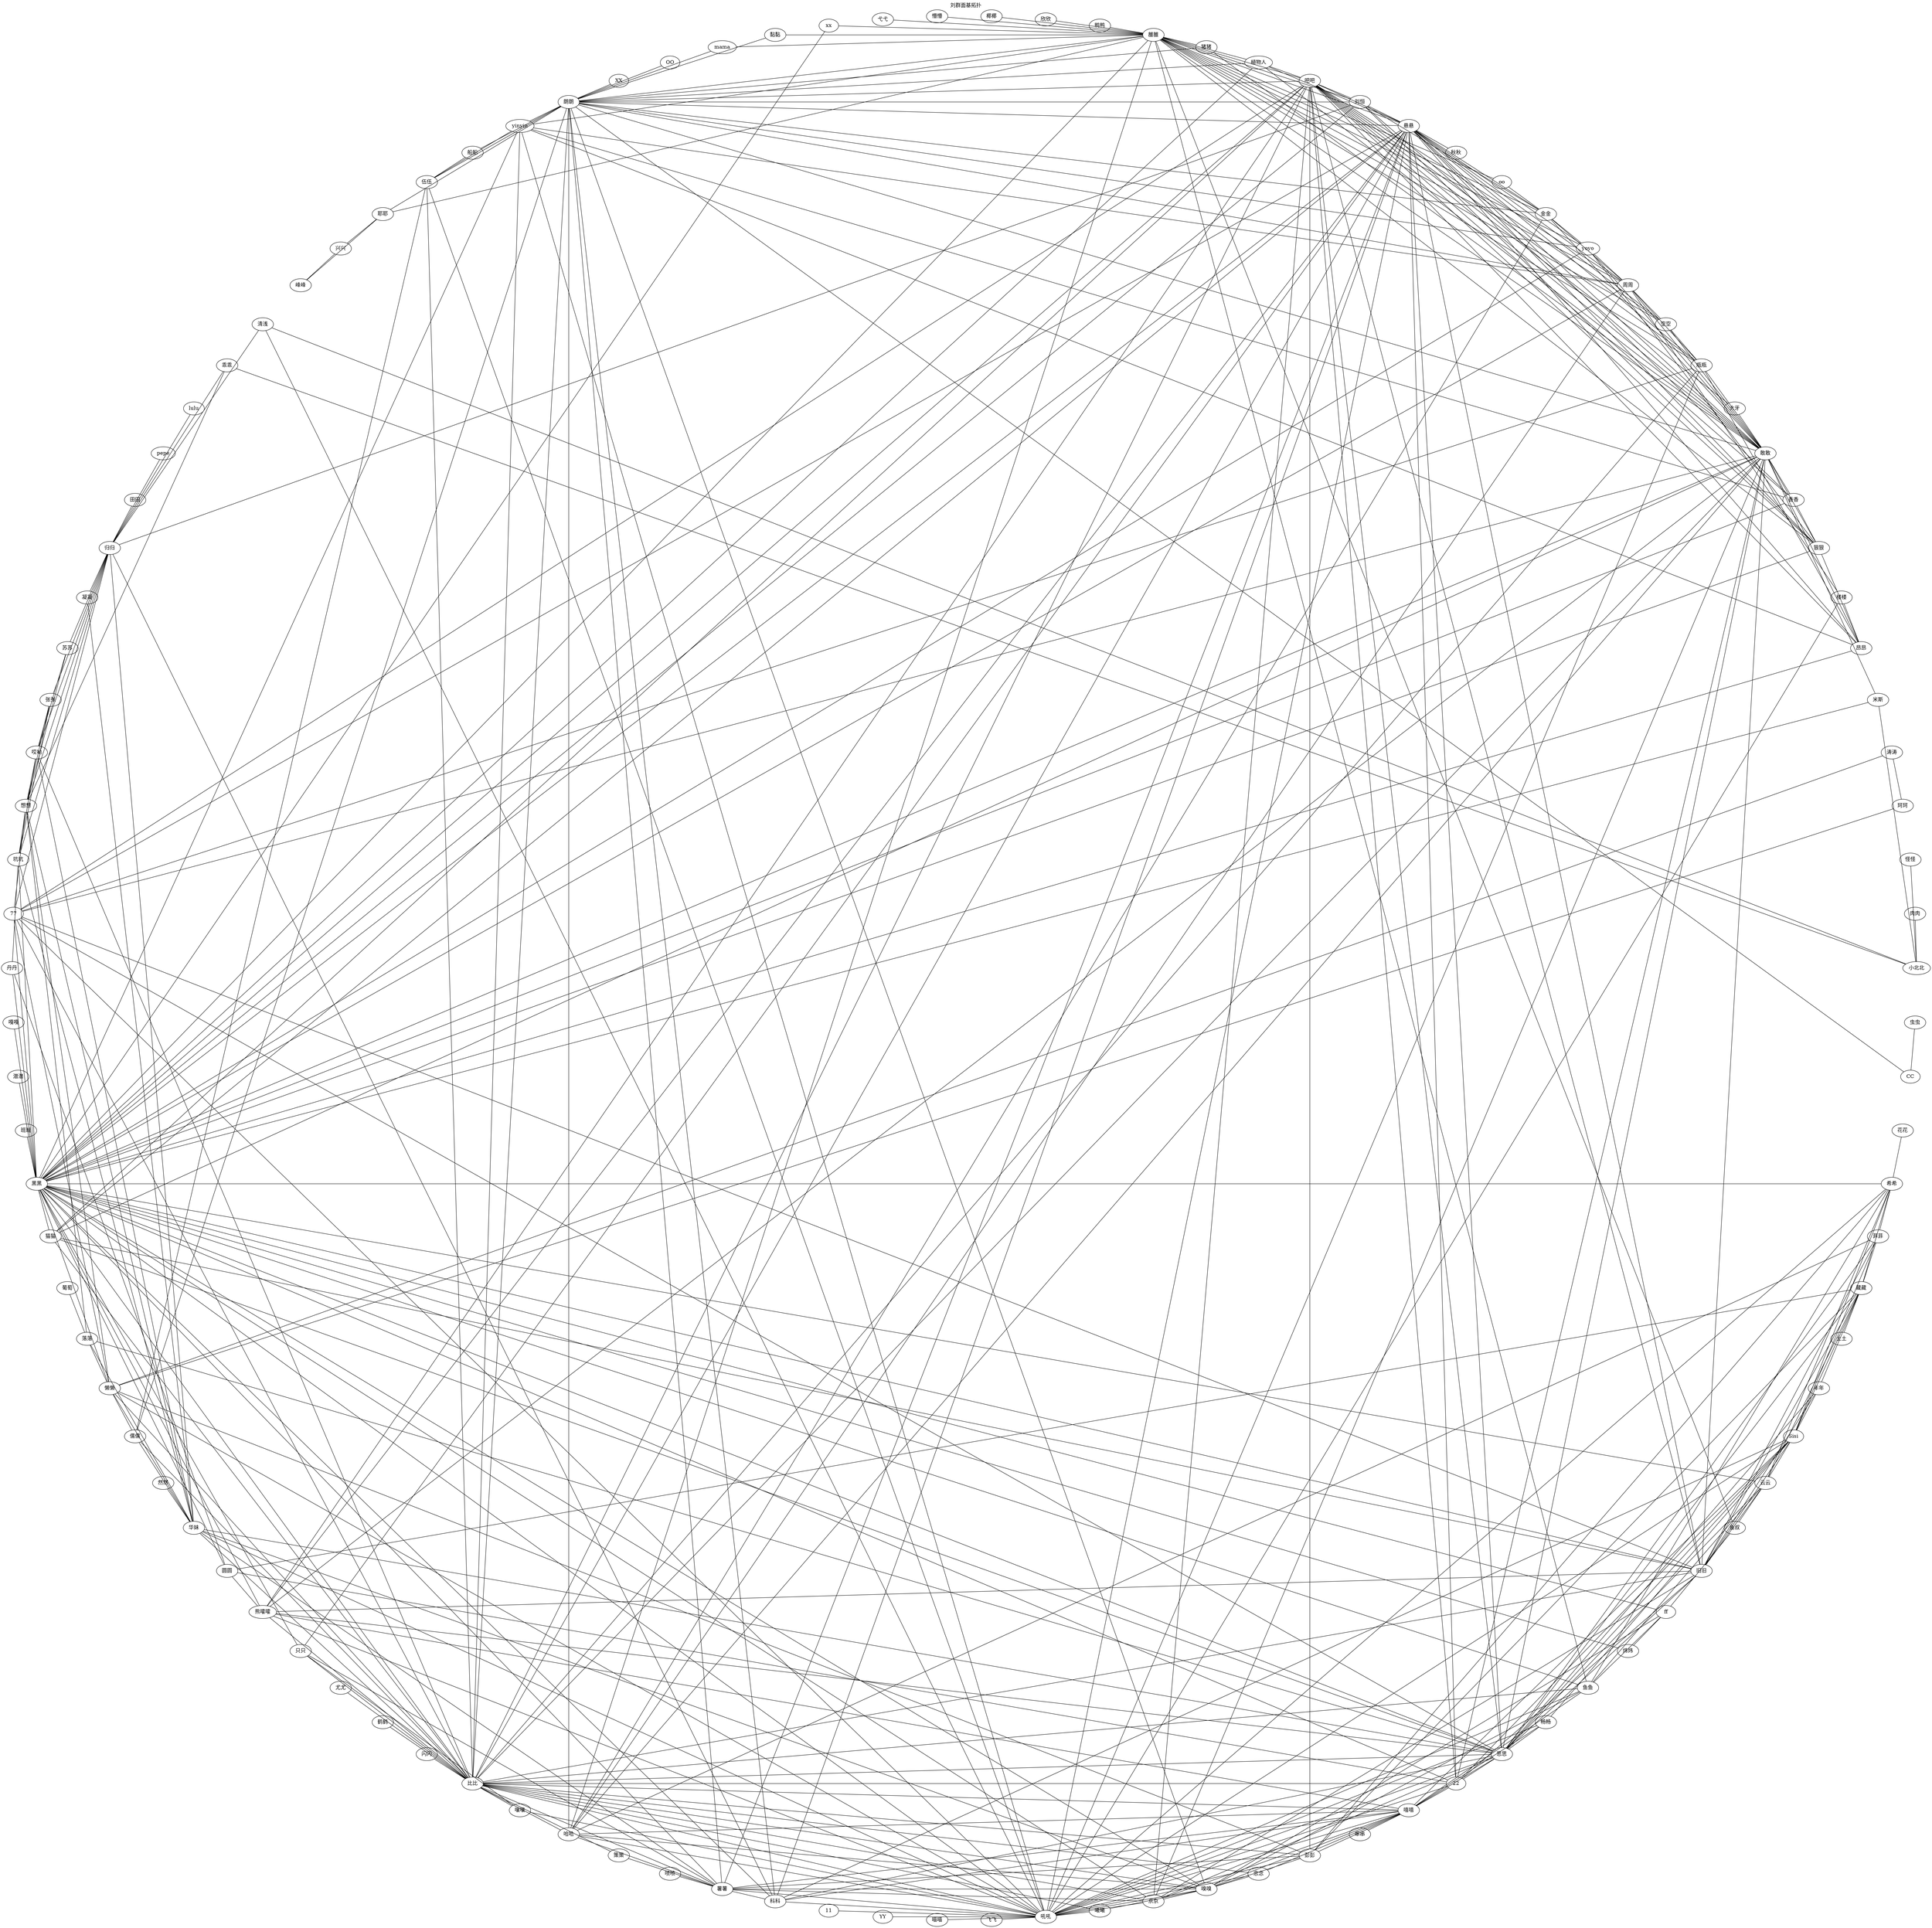 
strict graph {

    label="刘群面基拓扑"
    labelloc="t"
    layout="circo"
    oneblock=true
    fontname="AR PL UKai"
    
CC -- 朗朗
CC -- 虫虫
Sisi -- 22
Sisi -- 云云
Sisi -- 吼吼
Sisi -- 嘻嘻
Sisi -- 希希
Sisi -- 年年
Sisi -- 思思
Sisi -- 旧旧
Sisi -- 畅畅
Sisi -- 科科
Sisi -- 菲菲
Sisi -- 藏藏
ff -- 嗅嗅
ff -- 炜炜
ff -- 鱼鱼
ff -- 黑黑
yinyin -- 伍伍
yinyin -- 周周
yinyin -- 昂昂
yinyin -- 雒雒
yinyin -- 香香
yinyin -- 黑黑
串串 -- 嘻嘻
云云 -- 鱼鱼
伍伍 -- yinyin
伍伍 -- 儒儒
伍伍 -- 吼吼
伍伍 -- 朗朗
伍伍 -- 比比
伍伍 -- 船船
儒儒 -- 伍伍
儒儒 -- 华妹
儒儒 -- 懒懒
儒儒 -- 朗朗
儒儒 -- 比比
兴兴 -- 耶耶
华妹 -- 儒儒
华妹 -- 凝凝
华妹 -- 哎呦
华妹 -- 思思
华妹 -- 然然
华妹 -- 落落
吧吧 -- 22
吧吧 -- 77
吧吧 -- 京京
吧吧 -- 刘恒
吧吧 -- 周周
吧吧 -- 大牙
吧吧 -- 彭彭
吧吧 -- 思思
吧吧 -- 悬悬
吧吧 -- 敢敢
吧吧 -- 旧旧
吧吧 -- 昂昂
吧吧 -- 植物人
吧吧 -- 比比
吧吧 -- 熊嚯嚯
吧吧 -- 狠狠
吧吧 -- 猫猫
吧吧 -- 瓶瓶
吧吧 -- 空空
吧吧 -- 雒雒
吧吧 -- 香香
吧吧 -- 黑黑
吼吼 -- 11
吼吼 -- 22
吼吼 -- 77
吼吼 -- Sisi
吼吼 -- YY
吼吼 -- yinyin
吼吼 -- 京京
吼吼 -- 伍伍
吼吼 -- 华妹
吼吼 -- 哈哈
吼吼 -- 喵喵
吼吼 -- 嗅嗅
吼吼 -- 嘻嘻
吼吼 -- 嚷嚷
吼吼 -- 彭彭
吼吼 -- 念念
吼吼 -- 思思
吼吼 -- 悬悬
吼吼 -- 懒懒
吼吼 -- 曦曦
吼吼 -- 楼楼
吼吼 -- 比比
吼吼 -- 清浅
吼吼 -- 熊嚯嚯
吼吼 -- 瓶瓶
吼吼 -- 畅畅
吼吼 -- 科科
吼吼 -- 薯薯
吼吼 -- 飞飞
吼吼 -- 鱼鱼
吼吼 -- 黑黑
周周 -- yoyo
周周 -- 吧吧
周周 -- 哈哈
周周 -- 敢敢
周周 -- 朗朗
周周 -- 楼楼
周周 -- 空空
周周 -- 金金
周周 -- 雒雒
哈哈 -- 菲菲
哎呦 -- 华妹
哎呦 -- 坑坑
哎呦 -- 张张
哎呦 -- 归归
哎呦 -- 想想
哎呦 -- 苏苏
嗅嗅 -- ff
嗅嗅 -- 京京
嗅嗅 -- 华妹
嗅嗅 -- 吼吼
嗅嗅 -- 哈哈
嗅嗅 -- 嘻嘻
嗅嗅 -- 彭彭
嗅嗅 -- 念念
嗅嗅 -- 曦曦
嗅嗅 -- 朗朗
嗅嗅 -- 比比
嗅嗅 -- 薯薯
嗅嗅 -- 鱼鱼
嗅嗅 -- 黑黑
嘻嘻 -- 22
嘻嘻 -- Sisi
嘻嘻 -- 串串
嘻嘻 -- 京京
嘻嘻 -- 吼吼
嘻嘻 -- 哈哈
嘻嘻 -- 嗅嗅
嘻嘻 -- 彭彭
嘻嘻 -- 念念
嘻嘻 -- 思思
嘻嘻 -- 比比
嘻嘻 -- 熊嚯嚯
嘻嘻 -- 畅畅
嘻嘻 -- 科科
嘻嘻 -- 薯薯
嘻嘻 -- 鱼鱼
嚷嚷 -- 只只
嚷嚷 -- 吼吼
嚷嚷 -- 比比
圆圆 -- 22
圆圆 -- 丹丹
圆圆 -- 熊嚯嚯
圆圆 -- 藏藏
圆圆 -- 黑黑
坑坑 -- 丹丹
坑坑 -- 华妹
坑坑 -- 哎呦
坑坑 -- 张张
坑坑 -- 归归
坑坑 -- 想想
坑坑 -- 黑黑
小北北 -- 乖乖
小北北 -- 怪怪
小北北 -- 清浅
小北北 -- 米斯
小北北 -- 肉肉
峰峰 -- 兴兴
峰峰 -- 耶耶
希希 -- Sisi
希希 -- 云云
希希 -- 吼吼
希希 -- 彭彭
希希 -- 菲菲
希希 -- 藏藏
希希 -- 鱼鱼
希希 -- 黑黑
归归 -- 77
归归 -- lulu
归归 -- pepe
归归 -- 乖乖
归归 -- 凝凝
归归 -- 刘恒
归归 -- 华妹
归归 -- 哎呦
归归 -- 坑坑
归归 -- 张张
归归 -- 想想
归归 -- 清浅
归归 -- 田田
归归 -- 科科
归归 -- 苏苏
思思 -- 22
思思 -- 77
思思 -- Sisi
思思 -- 云云
思思 -- 京京
思思 -- 华妹
思思 -- 吧吧
思思 -- 吼吼
思思 -- 嘻嘻
思思 -- 年年
思思 -- 悬悬
思思 -- 敢敢
思思 -- 旧旧
思思 -- 比比
思思 -- 熊嚯嚯
思思 -- 猫猫
思思 -- 畅畅
思思 -- 科科
思思 -- 菲菲
思思 -- 落落
思思 -- 藏藏
思思 -- 黑黑
悬悬 -- 22
悬悬 -- 77
悬悬 -- yoyo
悬悬 -- 刘恒
悬悬 -- 只只
悬悬 -- 吧吧
悬悬 -- 吼吼
悬悬 -- 周周
悬悬 -- 思思
悬悬 -- 敢敢
悬悬 -- 旧旧
悬悬 -- 昂昂
悬悬 -- 植物人
悬悬 -- 比比
悬悬 -- 熊嚯嚯
悬悬 -- 狠狠
悬悬 -- 猫猫
悬悬 -- 瓶瓶
悬悬 -- 秋秋
悬悬 -- 科科
悬悬 -- 空空
悬悬 -- 雒雒
悬悬 -- 香香
悬悬 -- 黑黑
想想 -- 77
想想 -- 乖乖
想想 -- 华妹
想想 -- 哎呦
想想 -- 坑坑
想想 -- 张张
想想 -- 归归
想想 -- 懒懒
想想 -- 苏苏
想想 -- 落落
懒懒 -- 77
懒懒 -- 儒儒
懒懒 -- 华妹
懒懒 -- 吼吼
懒懒 -- 彭彭
懒懒 -- 想想
懒懒 -- 黑黑
敢敢 -- 22
敢敢 -- 77
敢敢 -- yoyo
敢敢 -- 京京
敢敢 -- 刘恒
敢敢 -- 吧吧
敢敢 -- 周周
敢敢 -- 哈哈
敢敢 -- 大牙
敢敢 -- 思思
敢敢 -- 悬悬
敢敢 -- 旧旧
敢敢 -- 昂昂
敢敢 -- 朗朗
敢敢 -- 植物人
敢敢 -- 比比
敢敢 -- 熊嚯嚯
敢敢 -- 狠狠
敢敢 -- 猪猪
敢敢 -- 猫猫
敢敢 -- 瓶瓶
敢敢 -- 空空
敢敢 -- 米斯
敢敢 -- 金金
敢敢 -- 雒雒
敢敢 -- 香香
敢敢 -- 黑黑
旧旧 -- 22
旧旧 -- 77
旧旧 -- Sisi
旧旧 -- 云云
旧旧 -- 京京
旧旧 -- 吧吧
旧旧 -- 年年
旧旧 -- 思思
旧旧 -- 悬悬
旧旧 -- 敢敢
旧旧 -- 比比
旧旧 -- 熊嚯嚯
旧旧 -- 猫猫
旧旧 -- 菲菲
旧旧 -- 藏藏
旧旧 -- 黑黑
朗朗 -- CC
朗朗 -- OO
朗朗 -- XX
朗朗 -- mama
朗朗 -- yinyin
朗朗 -- yoyo
朗朗 -- 伍伍
朗朗 -- 儒儒
朗朗 -- 刘恒
朗朗 -- 吧吧
朗朗 -- 周周
朗朗 -- 哈哈
朗朗 -- 嗅嗅
朗朗 -- 悬悬
朗朗 -- 敢敢
朗朗 -- 植物人
朗朗 -- 比比
朗朗 -- 猪猪
朗朗 -- 科科
朗朗 -- 耶耶
朗朗 -- 船船
朗朗 -- 金金
朗朗 -- 雒雒
朗朗 -- 黏黏
楼楼 -- 周周
楼楼 -- 昂昂
比比 -- 22
比比 -- 77
比比 -- yinyin
比比 -- 京京
比比 -- 伍伍
比比 -- 儒儒
比比 -- 华妹
比比 -- 只只
比比 -- 吧吧
比比 -- 吼吼
比比 -- 哈哈
比比 -- 哎呦
比比 -- 嗅嗅
比比 -- 嘻嘻
比比 -- 嚷嚷
比比 -- 尤尤
比比 -- 彭彭
比比 -- 念念
比比 -- 思思
比比 -- 悬悬
比比 -- 懒懒
比比 -- 敢敢
比比 -- 旧旧
比比 -- 曦曦
比比 -- 朗朗
比比 -- 熊嚯嚯
比比 -- 猫猫
比比 -- 瓶瓶
比比 -- 策策
比比 -- 薯薯
比比 -- 闪闪
比比 -- 鱼鱼
比比 -- 鹤鹤
比比 -- 黑黑
涛涛 -- 懒懒
狠狠 -- yoyo
狠狠 -- 刘恒
狠狠 -- 吧吧
狠狠 -- 悬悬
狠狠 -- 敢敢
狠狠 -- 昂昂
狠狠 -- 雒雒
狠狠 -- 香香
狠狠 -- 黑黑
珂珂 -- 懒懒
珂珂 -- 涛涛
瓶瓶 -- 77
瓶瓶 -- 吧吧
瓶瓶 -- 吼吼
瓶瓶 -- 周周
瓶瓶 -- 悬悬
瓶瓶 -- 敢敢
瓶瓶 -- 昂昂
瓶瓶 -- 比比
瓶瓶 -- 空空
瓶瓶 -- 雒雒
花花 -- 希希
落落 -- 华妹
落落 -- 思思
落落 -- 想想
落落 -- 懒懒
落落 -- 葡萄
薯薯 -- 京京
薯薯 -- 华妹
薯薯 -- 只只
薯薯 -- 吼吼
薯薯 -- 哈哈
薯薯 -- 喷喷
薯薯 -- 嗅嗅
薯薯 -- 嘻嘻
薯薯 -- 彭彭
薯薯 -- 悬悬
薯薯 -- 朗朗
薯薯 -- 比比
薯薯 -- 科科
薯薯 -- 策策
薯薯 -- 黑黑
藏藏 -- Sisi
藏藏 -- 云云
藏藏 -- 圆圆
藏藏 -- 土土
藏藏 -- 希希
藏藏 -- 年年
藏藏 -- 彭彭
藏藏 -- 思思
藏藏 -- 旧旧
藏藏 -- 菲菲
金金 -- oo
金金 -- yoyo
金金 -- 刘恒
金金 -- 周周
金金 -- 哈哈
金金 -- 悬悬
金金 -- 敢敢
金金 -- 朗朗
金金 -- 雒雒
雒雒 -- mama
雒雒 -- oo
雒雒 -- xx
雒雒 -- yinyin
雒雒 -- yoyo
雒雒 -- 刘恒
雒雒 -- 吧吧
雒雒 -- 周周
雒雒 -- 哈哈
雒雒 -- 弋弋
雒雒 -- 悬悬
雒雒 -- 懵懵
雒雒 -- 敢敢
雒雒 -- 朗朗
雒雒 -- 植物人
雒雒 -- 椰椰
雒雒 -- 欣欣
雒雒 -- 狠狠
雒雒 -- 猪猪
雒雒 -- 瓶瓶
雒雒 -- 空空
雒雒 -- 耶耶
雒雒 -- 金金
雒雒 -- 鱼鱼
雒雒 -- 鸭鸭
雒雒 -- 黏黏
雒雒 -- 黑黑
鱼叔 -- ff
鱼叔 -- 云云
鱼叔 -- 雒雒
鱼鱼 -- 嗅嗅
鱼鱼 -- 希希
鱼鱼 -- 黑黑
黑黑 -- 22
黑黑 -- 77
黑黑 -- ff
黑黑 -- xx
黑黑 -- yinyin
黑黑 -- yoyo
黑黑 -- 丹丹
黑黑 -- 云云
黑黑 -- 京京
黑黑 -- 刘恒
黑黑 -- 只只
黑黑 -- 吧吧
黑黑 -- 吼吼
黑黑 -- 周周
黑黑 -- 嗅嗅
黑黑 -- 嘎嘎
黑黑 -- 圆圆
黑黑 -- 希希
黑黑 -- 思思
黑黑 -- 悬悬
黑黑 -- 懒懒
黑黑 -- 敢敢
黑黑 -- 旧旧
黑黑 -- 昂昂
黑黑 -- 植物人
黑黑 -- 比比
黑黑 -- 潜潜
黑黑 -- 炜炜
黑黑 -- 熊嚯嚯
黑黑 -- 狠狠
黑黑 -- 猫猫
黑黑 -- 班班
黑黑 -- 科科
黑黑 -- 米斯
黑黑 -- 薯薯
黑黑 -- 雒雒
黑黑 -- 香香
黑黑 -- 鱼鱼

}

